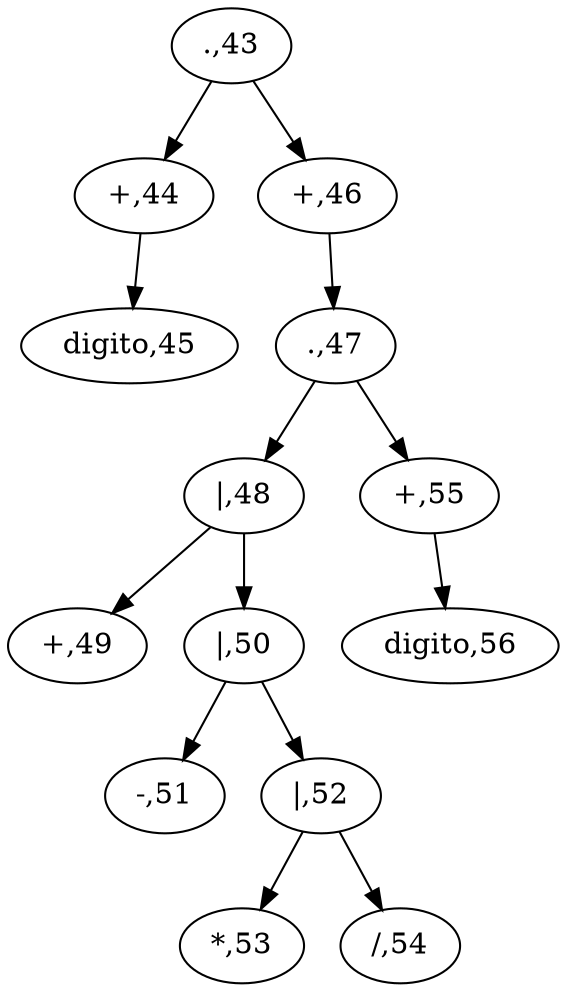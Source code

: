 digraph G {

".,43";
".,43"->"+,44";
".,43"->"+,46";
"+,44";
"+,44"->"digito,45";
"digito,45";
"+,46";
"+,46"->".,47";
".,47";
".,47"->"|,48";
".,47"->"+,55";
"|,48";
"|,48"->"+,49";
"|,48"->"|,50";
"+,49";
"|,50";
"|,50"->"-,51";
"|,50"->"|,52";
"-,51";
"|,52";
"|,52"->"*,53";
"|,52"->"/,54";
"*,53";
"/,54";
"+,55";
"+,55"->"digito,56";
"digito,56";
}
